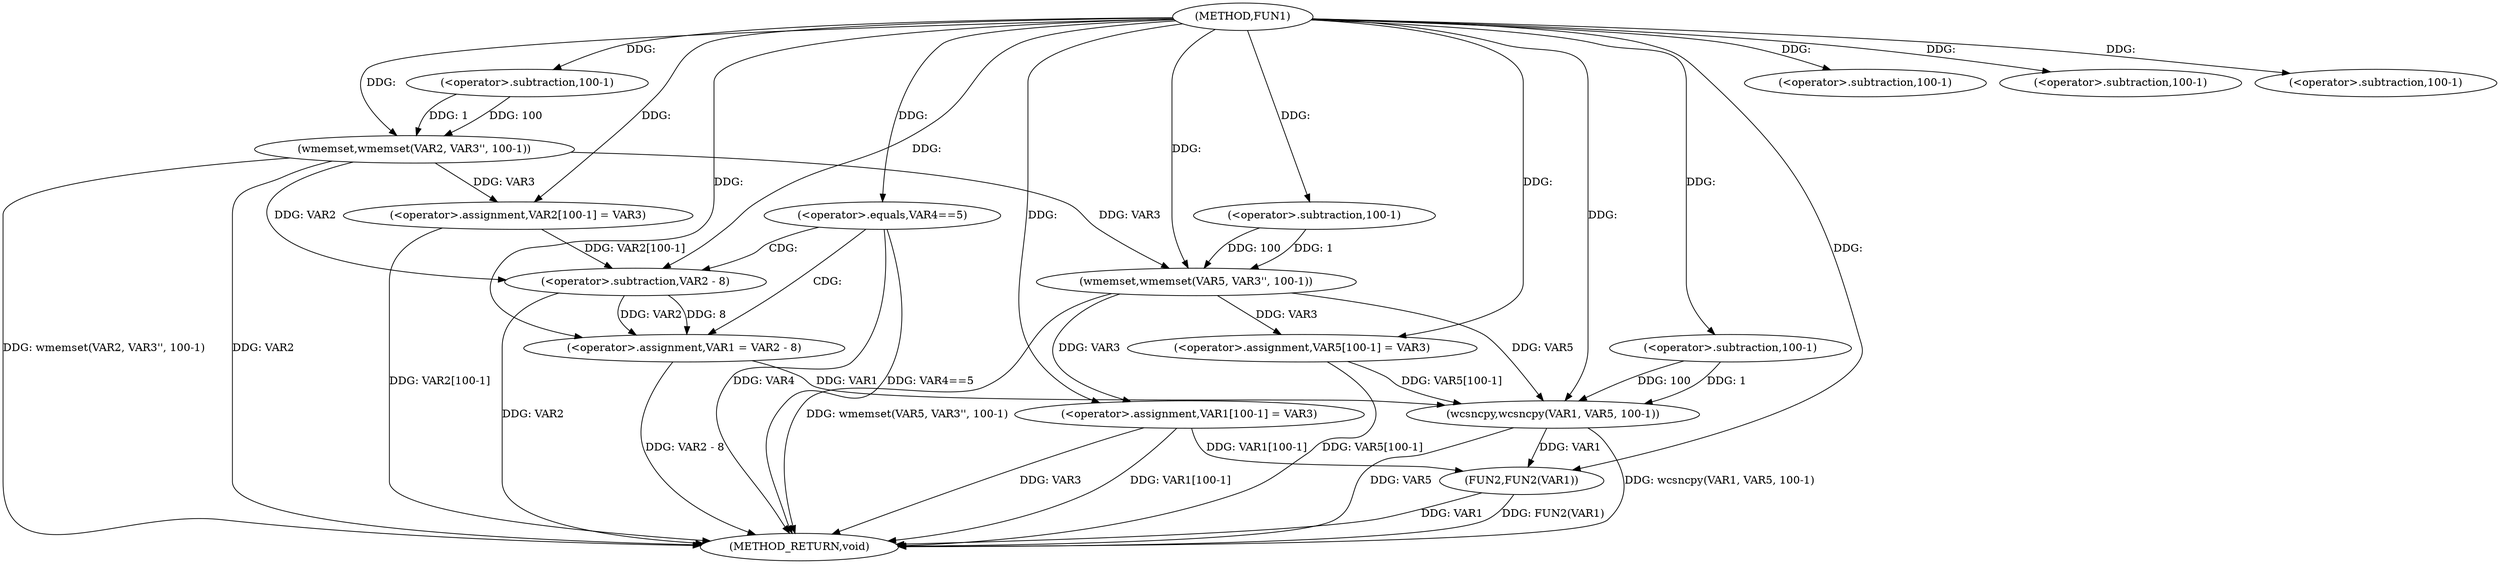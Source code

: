 digraph FUN1 {  
"1000100" [label = "(METHOD,FUN1)" ]
"1000157" [label = "(METHOD_RETURN,void)" ]
"1000104" [label = "(wmemset,wmemset(VAR2, VAR3'', 100-1))" ]
"1000107" [label = "(<operator>.subtraction,100-1)" ]
"1000110" [label = "(<operator>.assignment,VAR2[100-1] = VAR3)" ]
"1000113" [label = "(<operator>.subtraction,100-1)" ]
"1000118" [label = "(<operator>.equals,VAR4==5)" ]
"1000122" [label = "(<operator>.assignment,VAR1 = VAR2 - 8)" ]
"1000124" [label = "(<operator>.subtraction,VAR2 - 8)" ]
"1000129" [label = "(wmemset,wmemset(VAR5, VAR3'', 100-1))" ]
"1000132" [label = "(<operator>.subtraction,100-1)" ]
"1000135" [label = "(<operator>.assignment,VAR5[100-1] = VAR3)" ]
"1000138" [label = "(<operator>.subtraction,100-1)" ]
"1000142" [label = "(wcsncpy,wcsncpy(VAR1, VAR5, 100-1))" ]
"1000145" [label = "(<operator>.subtraction,100-1)" ]
"1000148" [label = "(<operator>.assignment,VAR1[100-1] = VAR3)" ]
"1000151" [label = "(<operator>.subtraction,100-1)" ]
"1000155" [label = "(FUN2,FUN2(VAR1))" ]
  "1000142" -> "1000157"  [ label = "DDG: wcsncpy(VAR1, VAR5, 100-1)"] 
  "1000124" -> "1000157"  [ label = "DDG: VAR2"] 
  "1000104" -> "1000157"  [ label = "DDG: wmemset(VAR2, VAR3'', 100-1)"] 
  "1000104" -> "1000157"  [ label = "DDG: VAR2"] 
  "1000118" -> "1000157"  [ label = "DDG: VAR4==5"] 
  "1000148" -> "1000157"  [ label = "DDG: VAR3"] 
  "1000155" -> "1000157"  [ label = "DDG: VAR1"] 
  "1000118" -> "1000157"  [ label = "DDG: VAR4"] 
  "1000110" -> "1000157"  [ label = "DDG: VAR2[100-1]"] 
  "1000122" -> "1000157"  [ label = "DDG: VAR2 - 8"] 
  "1000129" -> "1000157"  [ label = "DDG: wmemset(VAR5, VAR3'', 100-1)"] 
  "1000155" -> "1000157"  [ label = "DDG: FUN2(VAR1)"] 
  "1000142" -> "1000157"  [ label = "DDG: VAR5"] 
  "1000148" -> "1000157"  [ label = "DDG: VAR1[100-1]"] 
  "1000135" -> "1000157"  [ label = "DDG: VAR5[100-1]"] 
  "1000100" -> "1000104"  [ label = "DDG: "] 
  "1000107" -> "1000104"  [ label = "DDG: 100"] 
  "1000107" -> "1000104"  [ label = "DDG: 1"] 
  "1000100" -> "1000107"  [ label = "DDG: "] 
  "1000104" -> "1000110"  [ label = "DDG: VAR3"] 
  "1000100" -> "1000110"  [ label = "DDG: "] 
  "1000100" -> "1000113"  [ label = "DDG: "] 
  "1000100" -> "1000118"  [ label = "DDG: "] 
  "1000124" -> "1000122"  [ label = "DDG: VAR2"] 
  "1000124" -> "1000122"  [ label = "DDG: 8"] 
  "1000100" -> "1000122"  [ label = "DDG: "] 
  "1000104" -> "1000124"  [ label = "DDG: VAR2"] 
  "1000110" -> "1000124"  [ label = "DDG: VAR2[100-1]"] 
  "1000100" -> "1000124"  [ label = "DDG: "] 
  "1000100" -> "1000129"  [ label = "DDG: "] 
  "1000104" -> "1000129"  [ label = "DDG: VAR3"] 
  "1000132" -> "1000129"  [ label = "DDG: 100"] 
  "1000132" -> "1000129"  [ label = "DDG: 1"] 
  "1000100" -> "1000132"  [ label = "DDG: "] 
  "1000129" -> "1000135"  [ label = "DDG: VAR3"] 
  "1000100" -> "1000135"  [ label = "DDG: "] 
  "1000100" -> "1000138"  [ label = "DDG: "] 
  "1000122" -> "1000142"  [ label = "DDG: VAR1"] 
  "1000100" -> "1000142"  [ label = "DDG: "] 
  "1000129" -> "1000142"  [ label = "DDG: VAR5"] 
  "1000135" -> "1000142"  [ label = "DDG: VAR5[100-1]"] 
  "1000145" -> "1000142"  [ label = "DDG: 100"] 
  "1000145" -> "1000142"  [ label = "DDG: 1"] 
  "1000100" -> "1000145"  [ label = "DDG: "] 
  "1000100" -> "1000148"  [ label = "DDG: "] 
  "1000129" -> "1000148"  [ label = "DDG: VAR3"] 
  "1000100" -> "1000151"  [ label = "DDG: "] 
  "1000148" -> "1000155"  [ label = "DDG: VAR1[100-1]"] 
  "1000142" -> "1000155"  [ label = "DDG: VAR1"] 
  "1000100" -> "1000155"  [ label = "DDG: "] 
  "1000118" -> "1000124"  [ label = "CDG: "] 
  "1000118" -> "1000122"  [ label = "CDG: "] 
}

